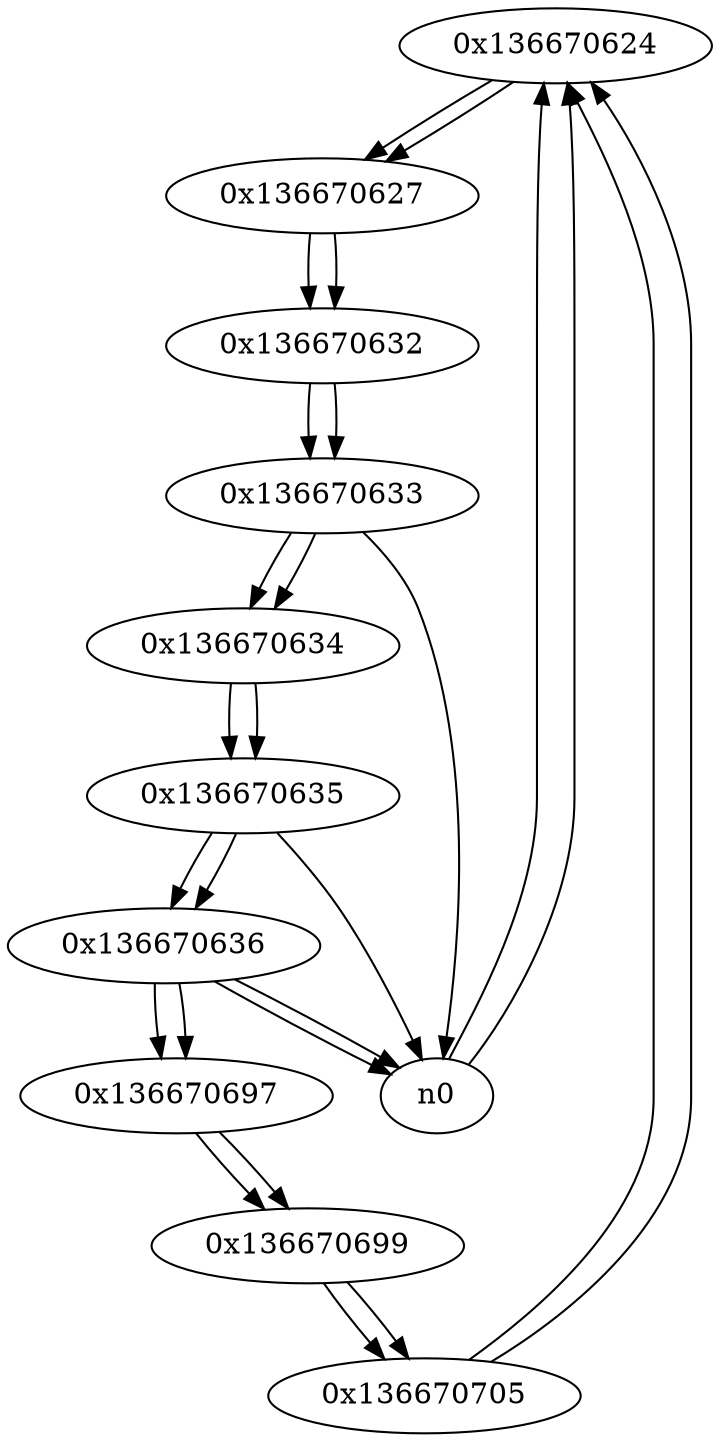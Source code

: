 digraph G{
/* nodes */
  n1 [label="0x136670624"]
  n2 [label="0x136670627"]
  n3 [label="0x136670632"]
  n4 [label="0x136670633"]
  n5 [label="0x136670634"]
  n6 [label="0x136670635"]
  n7 [label="0x136670636"]
  n8 [label="0x136670697"]
  n9 [label="0x136670699"]
  n10 [label="0x136670705"]
/* edges */
n1 -> n2;
n0 -> n1;
n10 -> n1;
n0 -> n1;
n2 -> n3;
n1 -> n2;
n3 -> n4;
n2 -> n3;
n4 -> n5;
n4 -> n0;
n3 -> n4;
n5 -> n6;
n4 -> n5;
n6 -> n7;
n6 -> n0;
n5 -> n6;
n7 -> n0;
n7 -> n8;
n7 -> n0;
n6 -> n7;
n8 -> n9;
n7 -> n8;
n9 -> n10;
n8 -> n9;
n10 -> n1;
n9 -> n10;
}
